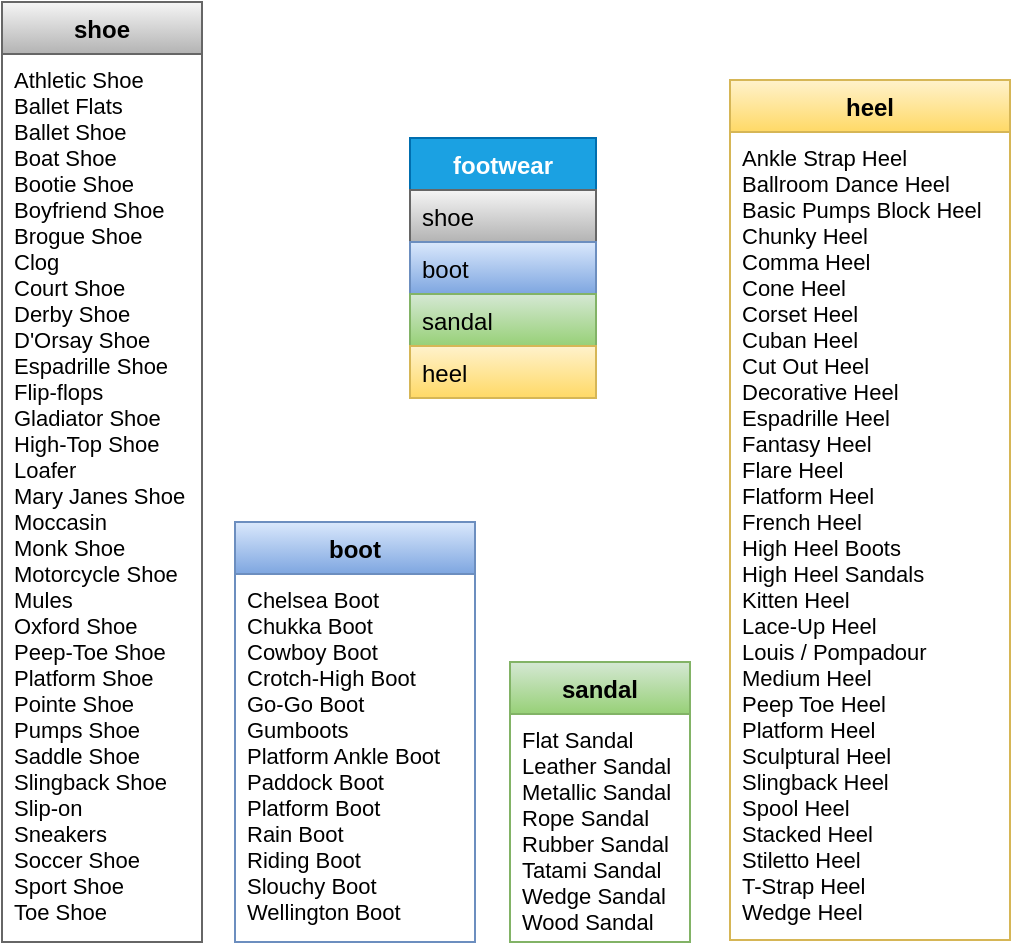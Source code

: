 <mxfile version="13.0.3" type="device"><diagram id="LFHs0TMcaCjF2szIKzrM" name="Page-1"><mxGraphModel dx="3166" dy="4166" grid="1" gridSize="10" guides="1" tooltips="1" connect="1" arrows="1" fold="1" page="1" pageScale="1" pageWidth="520" pageHeight="480" math="0" shadow="0"><root><mxCell id="0"/><mxCell id="1" parent="0"/><mxCell id="IafdLqkfLCLfOA5mvyWK-8" value="shoe" style="swimlane;fontStyle=1;align=center;verticalAlign=top;childLayout=stackLayout;horizontal=1;startSize=26;horizontalStack=0;resizeParent=1;resizeLast=0;collapsible=1;marginBottom=0;rounded=0;shadow=0;strokeWidth=1;swimlaneFillColor=#ffffff;fillColor=#f5f5f5;strokeColor=#666666;gradientColor=#b3b3b3;" parent="1" vertex="1"><mxGeometry x="-2074" y="-3356" width="100" height="470" as="geometry"><mxRectangle x="240" y="268" width="160" height="26" as="alternateBounds"/></mxGeometry></mxCell><mxCell id="IafdLqkfLCLfOA5mvyWK-9" value="Athletic Shoe&#10;Ballet Flats&#10;Ballet Shoe&#10;Boat Shoe&#10;Bootie Shoe&#10;Boyfriend Shoe&#10;Brogue Shoe&#10;Clog&#10;Court Shoe&#10;Derby Shoe&#10;D'Orsay Shoe&#10;Espadrille Shoe&#10;Flip-flops&#10;Gladiator Shoe&#10;High-Top Shoe&#10;Loafer&#10;Mary Janes Shoe&#10;Moccasin&#10;Monk Shoe&#10;Motorcycle Shoe&#10;Mules&#10;Oxford Shoe&#10;Peep-Toe Shoe&#10;Platform Shoe&#10;Pointe Shoe&#10;Pumps Shoe&#10;Saddle Shoe&#10;Slingback Shoe&#10;Slip-on&#10;Sneakers&#10;Soccer Shoe&#10;Sport Shoe&#10;Toe Shoe" style="text;align=left;verticalAlign=top;spacingLeft=4;spacingRight=4;overflow=hidden;rotatable=0;points=[[0,0.5],[1,0.5]];portConstraint=eastwest;fontSize=11;" parent="IafdLqkfLCLfOA5mvyWK-8" vertex="1"><mxGeometry y="26" width="100" height="444" as="geometry"/></mxCell><mxCell id="IafdLqkfLCLfOA5mvyWK-15" value="boot" style="swimlane;fontStyle=1;align=center;verticalAlign=top;childLayout=stackLayout;horizontal=1;startSize=26;horizontalStack=0;resizeParent=1;resizeLast=0;collapsible=1;marginBottom=0;rounded=0;shadow=0;strokeWidth=1;swimlaneFillColor=#ffffff;fillColor=#dae8fc;strokeColor=#6c8ebf;gradientColor=#7ea6e0;" parent="1" vertex="1"><mxGeometry x="-1957.5" y="-3096" width="120" height="210" as="geometry"><mxRectangle x="240" y="268" width="160" height="26" as="alternateBounds"/></mxGeometry></mxCell><mxCell id="IafdLqkfLCLfOA5mvyWK-16" value="Chelsea Boot&#10;Chukka Boot&#10;Cowboy Boot&#10;Crotch-High Boot&#10;Go-Go Boot&#10;Gumboots&#10;Platform Ankle Boot&#10;Paddock Boot&#10;Platform Boot&#10;Rain Boot&#10;Riding Boot&#10;Slouchy Boot&#10;Wellington Boot" style="text;align=left;verticalAlign=top;spacingLeft=4;spacingRight=4;overflow=hidden;rotatable=0;points=[[0,0.5],[1,0.5]];portConstraint=eastwest;fontSize=11;" parent="IafdLqkfLCLfOA5mvyWK-15" vertex="1"><mxGeometry y="26" width="120" height="184" as="geometry"/></mxCell><mxCell id="ygqolTDkO-U1Jq4TfPTe-1" value="sandal" style="swimlane;fontStyle=1;align=center;verticalAlign=top;childLayout=stackLayout;horizontal=1;startSize=26;horizontalStack=0;resizeParent=1;resizeLast=0;collapsible=1;marginBottom=0;rounded=0;shadow=0;strokeWidth=1;swimlaneFillColor=#ffffff;fillColor=#d5e8d4;strokeColor=#82b366;gradientColor=#97d077;" parent="1" vertex="1"><mxGeometry x="-1820" y="-3026" width="90" height="140" as="geometry"><mxRectangle x="240" y="268" width="160" height="26" as="alternateBounds"/></mxGeometry></mxCell><mxCell id="ygqolTDkO-U1Jq4TfPTe-2" value="Flat Sandal&#10;Leather Sandal&#10;Metallic Sandal&#10;Rope Sandal&#10;Rubber Sandal&#10;Tatami Sandal&#10;Wedge Sandal&#10;Wood Sandal" style="text;align=left;verticalAlign=top;spacingLeft=4;spacingRight=4;overflow=hidden;rotatable=0;points=[[0,0.5],[1,0.5]];portConstraint=eastwest;fontSize=11;" parent="ygqolTDkO-U1Jq4TfPTe-1" vertex="1"><mxGeometry y="26" width="90" height="114" as="geometry"/></mxCell><mxCell id="IafdLqkfLCLfOA5mvyWK-6" value="heel" style="swimlane;fontStyle=1;align=center;verticalAlign=top;childLayout=stackLayout;horizontal=1;startSize=26;horizontalStack=0;resizeParent=1;resizeLast=0;collapsible=1;marginBottom=0;rounded=0;shadow=0;strokeWidth=1;swimlaneFillColor=#ffffff;fillColor=#fff2cc;strokeColor=#d6b656;gradientColor=#ffd966;" parent="1" vertex="1"><mxGeometry x="-1710" y="-3317" width="140" height="430" as="geometry"><mxRectangle x="240" y="268" width="160" height="26" as="alternateBounds"/></mxGeometry></mxCell><mxCell id="IafdLqkfLCLfOA5mvyWK-7" value="Ankle Strap Heel&#10;Ballroom Dance Heel&#10;Basic Pumps Block Heel&#10;Chunky Heel&#10;Comma Heel&#10;Cone Heel&#10;Corset Heel&#10;Cuban Heel&#10;Cut Out Heel&#10;Decorative Heel&#10;Espadrille Heel&#10;Fantasy Heel&#10;Flare Heel&#10;Flatform Heel&#10;French Heel&#10;High Heel Boots&#10;High Heel Sandals&#10;Kitten Heel&#10;Lace-Up Heel&#10;Louis / Pompadour&#10;Medium Heel&#10;Peep Toe Heel&#10;Platform Heel&#10;Sculptural Heel&#10;Slingback Heel&#10;Spool Heel&#10;Stacked Heel&#10;Stiletto Heel&#10;T-Strap Heel&#10;Wedge Heel" style="text;align=left;verticalAlign=top;spacingLeft=4;spacingRight=4;overflow=hidden;rotatable=0;points=[[0,0.5],[1,0.5]];portConstraint=eastwest;fontSize=11;" parent="IafdLqkfLCLfOA5mvyWK-6" vertex="1"><mxGeometry y="26" width="140" height="404" as="geometry"/></mxCell><mxCell id="SQ16NGfDLh1wtVHYjpdO-19" value="footwear" style="swimlane;fontStyle=1;align=center;verticalAlign=top;childLayout=stackLayout;horizontal=1;startSize=26;horizontalStack=0;resizeParent=1;resizeLast=0;collapsible=1;marginBottom=0;rounded=0;shadow=0;strokeWidth=1;fillColor=#1ba1e2;strokeColor=#006EAF;fontColor=#ffffff;" parent="1" vertex="1"><mxGeometry x="-1870" y="-3288" width="93" height="130" as="geometry"><mxRectangle x="140" y="40" width="160" height="26" as="alternateBounds"/></mxGeometry></mxCell><mxCell id="SQ16NGfDLh1wtVHYjpdO-21" value="shoe" style="text;align=left;verticalAlign=top;spacingLeft=4;spacingRight=4;overflow=hidden;rotatable=0;points=[[0,0.5],[1,0.5]];portConstraint=eastwest;rounded=0;shadow=0;html=0;fillColor=#f5f5f5;strokeColor=#666666;gradientColor=#b3b3b3;" parent="SQ16NGfDLh1wtVHYjpdO-19" vertex="1"><mxGeometry y="26" width="93" height="26" as="geometry"/></mxCell><mxCell id="SQ16NGfDLh1wtVHYjpdO-20" value="boot" style="text;align=left;verticalAlign=top;spacingLeft=4;spacingRight=4;overflow=hidden;rotatable=0;points=[[0,0.5],[1,0.5]];portConstraint=eastwest;fillColor=#dae8fc;strokeColor=#6c8ebf;gradientColor=#7ea6e0;" parent="SQ16NGfDLh1wtVHYjpdO-19" vertex="1"><mxGeometry y="52" width="93" height="26" as="geometry"/></mxCell><mxCell id="IafdLqkfLCLfOA5mvyWK-32" value="sandal" style="text;align=left;verticalAlign=top;spacingLeft=4;spacingRight=4;overflow=hidden;rotatable=0;points=[[0,0.5],[1,0.5]];portConstraint=eastwest;fillColor=#d5e8d4;strokeColor=#82b366;gradientColor=#97d077;" parent="SQ16NGfDLh1wtVHYjpdO-19" vertex="1"><mxGeometry y="78" width="93" height="26" as="geometry"/></mxCell><mxCell id="SQ16NGfDLh1wtVHYjpdO-26" value="heel" style="text;align=left;verticalAlign=top;spacingLeft=4;spacingRight=4;overflow=hidden;rotatable=0;points=[[0,0.5],[1,0.5]];portConstraint=eastwest;gradientColor=#ffd966;fillColor=#fff2cc;strokeColor=#d6b656;" parent="SQ16NGfDLh1wtVHYjpdO-19" vertex="1"><mxGeometry y="104" width="93" height="26" as="geometry"/></mxCell></root></mxGraphModel></diagram></mxfile>